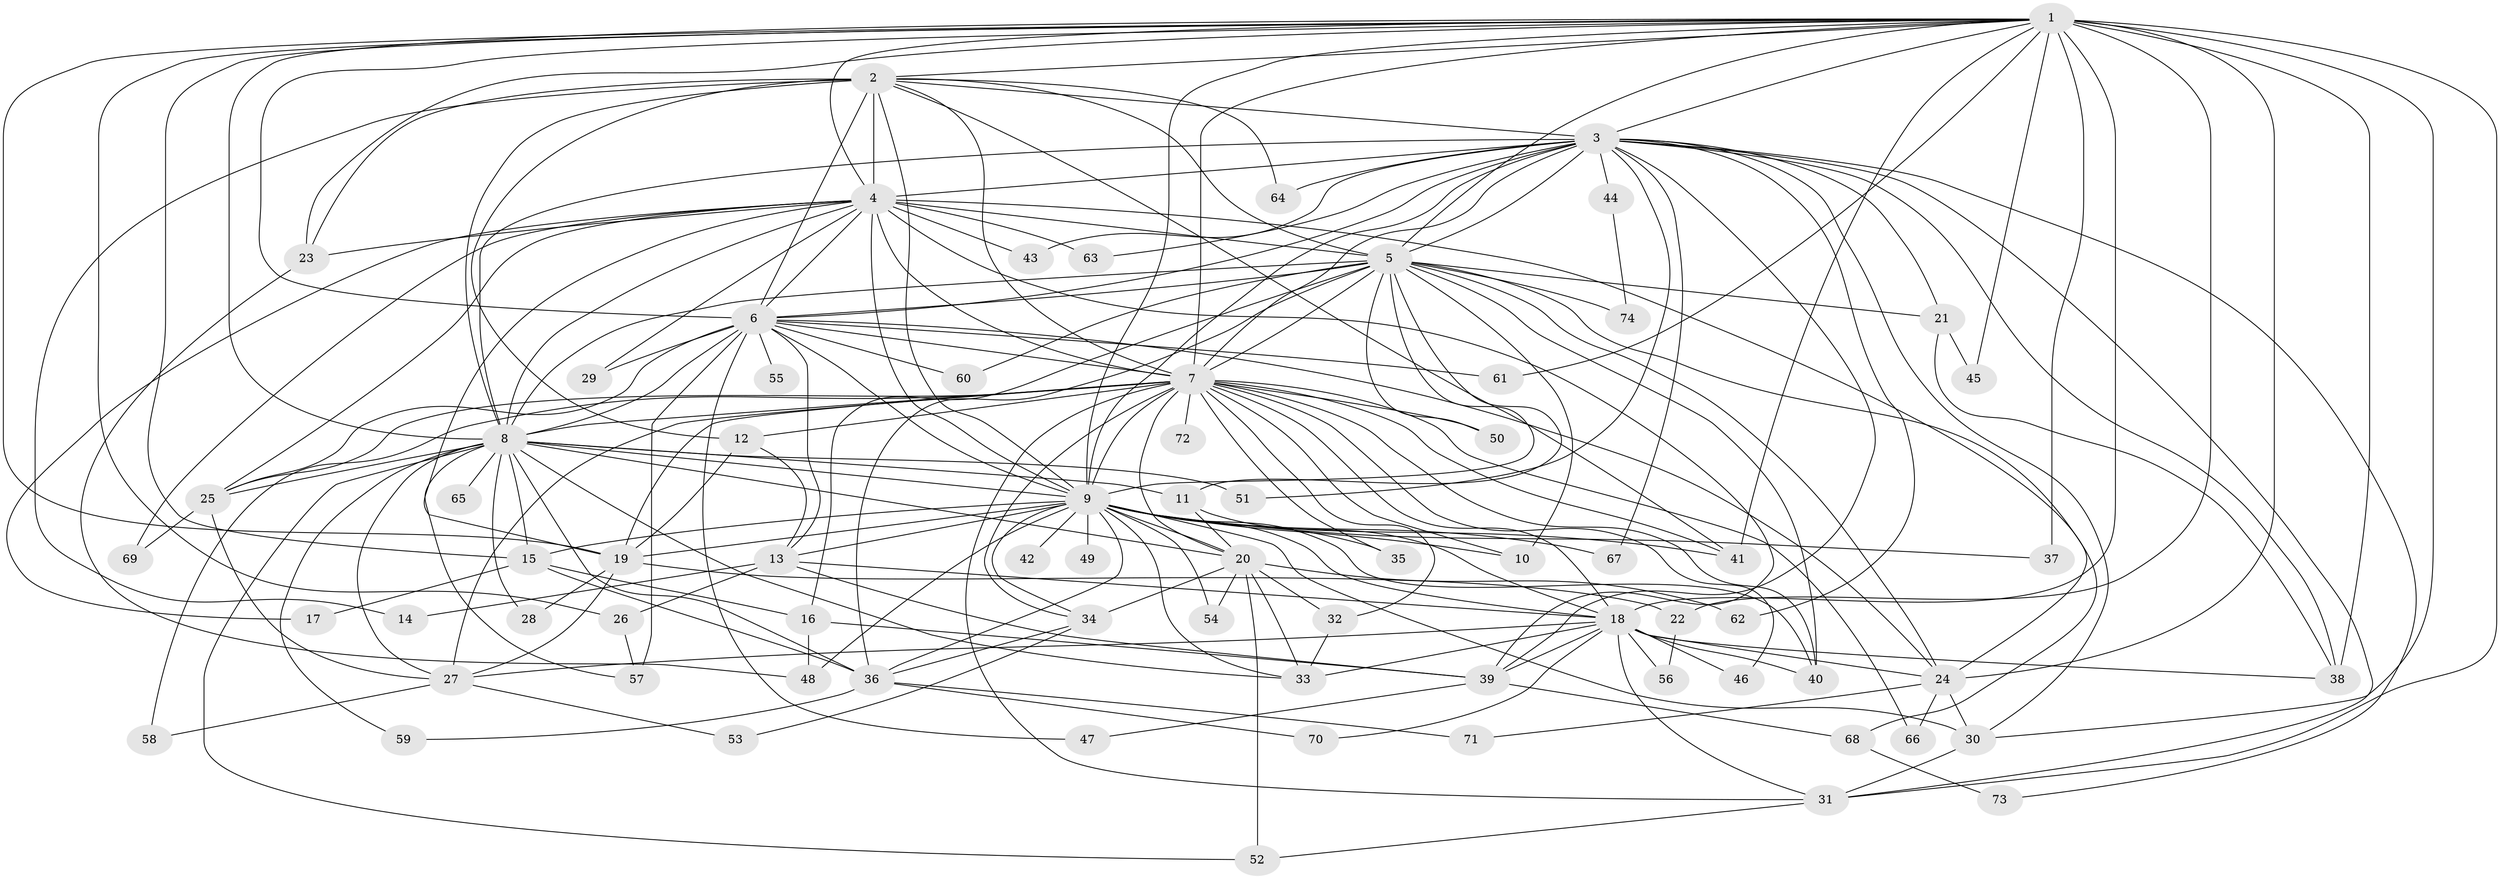 // original degree distribution, {37: 0.006802721088435374, 16: 0.006802721088435374, 19: 0.006802721088435374, 26: 0.006802721088435374, 24: 0.006802721088435374, 23: 0.006802721088435374, 21: 0.006802721088435374, 32: 0.006802721088435374, 25: 0.006802721088435374, 30: 0.006802721088435374, 4: 0.08843537414965986, 2: 0.5306122448979592, 5: 0.04081632653061224, 3: 0.22448979591836735, 7: 0.02040816326530612, 6: 0.02040816326530612, 9: 0.006802721088435374}
// Generated by graph-tools (version 1.1) at 2025/35/03/09/25 02:35:13]
// undirected, 74 vertices, 204 edges
graph export_dot {
graph [start="1"]
  node [color=gray90,style=filled];
  1;
  2;
  3;
  4;
  5;
  6;
  7;
  8;
  9;
  10;
  11;
  12;
  13;
  14;
  15;
  16;
  17;
  18;
  19;
  20;
  21;
  22;
  23;
  24;
  25;
  26;
  27;
  28;
  29;
  30;
  31;
  32;
  33;
  34;
  35;
  36;
  37;
  38;
  39;
  40;
  41;
  42;
  43;
  44;
  45;
  46;
  47;
  48;
  49;
  50;
  51;
  52;
  53;
  54;
  55;
  56;
  57;
  58;
  59;
  60;
  61;
  62;
  63;
  64;
  65;
  66;
  67;
  68;
  69;
  70;
  71;
  72;
  73;
  74;
  1 -- 2 [weight=2.0];
  1 -- 3 [weight=2.0];
  1 -- 4 [weight=2.0];
  1 -- 5 [weight=2.0];
  1 -- 6 [weight=2.0];
  1 -- 7 [weight=3.0];
  1 -- 8 [weight=2.0];
  1 -- 9 [weight=3.0];
  1 -- 15 [weight=1.0];
  1 -- 18 [weight=16.0];
  1 -- 19 [weight=2.0];
  1 -- 22 [weight=3.0];
  1 -- 23 [weight=1.0];
  1 -- 24 [weight=1.0];
  1 -- 26 [weight=1.0];
  1 -- 30 [weight=1.0];
  1 -- 31 [weight=1.0];
  1 -- 37 [weight=2.0];
  1 -- 38 [weight=1.0];
  1 -- 41 [weight=1.0];
  1 -- 45 [weight=1.0];
  1 -- 61 [weight=1.0];
  2 -- 3 [weight=1.0];
  2 -- 4 [weight=3.0];
  2 -- 5 [weight=1.0];
  2 -- 6 [weight=2.0];
  2 -- 7 [weight=2.0];
  2 -- 8 [weight=2.0];
  2 -- 9 [weight=1.0];
  2 -- 12 [weight=1.0];
  2 -- 14 [weight=1.0];
  2 -- 23 [weight=1.0];
  2 -- 41 [weight=1.0];
  2 -- 64 [weight=1.0];
  3 -- 4 [weight=2.0];
  3 -- 5 [weight=1.0];
  3 -- 6 [weight=1.0];
  3 -- 7 [weight=2.0];
  3 -- 8 [weight=2.0];
  3 -- 9 [weight=1.0];
  3 -- 21 [weight=1.0];
  3 -- 30 [weight=1.0];
  3 -- 31 [weight=1.0];
  3 -- 38 [weight=2.0];
  3 -- 39 [weight=1.0];
  3 -- 43 [weight=1.0];
  3 -- 44 [weight=1.0];
  3 -- 51 [weight=1.0];
  3 -- 62 [weight=1.0];
  3 -- 63 [weight=1.0];
  3 -- 64 [weight=1.0];
  3 -- 67 [weight=1.0];
  3 -- 73 [weight=1.0];
  4 -- 5 [weight=3.0];
  4 -- 6 [weight=1.0];
  4 -- 7 [weight=1.0];
  4 -- 8 [weight=2.0];
  4 -- 9 [weight=1.0];
  4 -- 17 [weight=1.0];
  4 -- 19 [weight=1.0];
  4 -- 23 [weight=1.0];
  4 -- 24 [weight=1.0];
  4 -- 25 [weight=1.0];
  4 -- 29 [weight=1.0];
  4 -- 39 [weight=1.0];
  4 -- 43 [weight=1.0];
  4 -- 63 [weight=1.0];
  4 -- 69 [weight=1.0];
  5 -- 6 [weight=1.0];
  5 -- 7 [weight=1.0];
  5 -- 8 [weight=1.0];
  5 -- 9 [weight=1.0];
  5 -- 10 [weight=2.0];
  5 -- 11 [weight=1.0];
  5 -- 16 [weight=1.0];
  5 -- 21 [weight=1.0];
  5 -- 24 [weight=1.0];
  5 -- 36 [weight=1.0];
  5 -- 40 [weight=1.0];
  5 -- 50 [weight=1.0];
  5 -- 60 [weight=1.0];
  5 -- 68 [weight=1.0];
  5 -- 74 [weight=1.0];
  6 -- 7 [weight=1.0];
  6 -- 8 [weight=1.0];
  6 -- 9 [weight=1.0];
  6 -- 13 [weight=1.0];
  6 -- 24 [weight=1.0];
  6 -- 25 [weight=1.0];
  6 -- 29 [weight=1.0];
  6 -- 47 [weight=1.0];
  6 -- 55 [weight=1.0];
  6 -- 57 [weight=2.0];
  6 -- 60 [weight=1.0];
  6 -- 61 [weight=1.0];
  7 -- 8 [weight=1.0];
  7 -- 9 [weight=1.0];
  7 -- 10 [weight=1.0];
  7 -- 12 [weight=1.0];
  7 -- 18 [weight=2.0];
  7 -- 19 [weight=1.0];
  7 -- 20 [weight=2.0];
  7 -- 25 [weight=1.0];
  7 -- 27 [weight=1.0];
  7 -- 31 [weight=1.0];
  7 -- 32 [weight=1.0];
  7 -- 34 [weight=1.0];
  7 -- 35 [weight=1.0];
  7 -- 40 [weight=1.0];
  7 -- 41 [weight=1.0];
  7 -- 46 [weight=1.0];
  7 -- 50 [weight=1.0];
  7 -- 58 [weight=1.0];
  7 -- 66 [weight=1.0];
  7 -- 72 [weight=1.0];
  8 -- 9 [weight=1.0];
  8 -- 11 [weight=1.0];
  8 -- 15 [weight=1.0];
  8 -- 20 [weight=1.0];
  8 -- 25 [weight=1.0];
  8 -- 27 [weight=1.0];
  8 -- 28 [weight=1.0];
  8 -- 33 [weight=1.0];
  8 -- 36 [weight=1.0];
  8 -- 51 [weight=1.0];
  8 -- 52 [weight=1.0];
  8 -- 57 [weight=1.0];
  8 -- 59 [weight=1.0];
  8 -- 65 [weight=1.0];
  9 -- 10 [weight=1.0];
  9 -- 13 [weight=1.0];
  9 -- 15 [weight=1.0];
  9 -- 18 [weight=1.0];
  9 -- 19 [weight=1.0];
  9 -- 20 [weight=1.0];
  9 -- 30 [weight=1.0];
  9 -- 33 [weight=1.0];
  9 -- 34 [weight=1.0];
  9 -- 35 [weight=1.0];
  9 -- 36 [weight=1.0];
  9 -- 37 [weight=1.0];
  9 -- 40 [weight=1.0];
  9 -- 41 [weight=1.0];
  9 -- 42 [weight=1.0];
  9 -- 48 [weight=1.0];
  9 -- 49 [weight=1.0];
  9 -- 54 [weight=1.0];
  9 -- 67 [weight=1.0];
  11 -- 18 [weight=1.0];
  11 -- 20 [weight=1.0];
  12 -- 13 [weight=1.0];
  12 -- 19 [weight=1.0];
  13 -- 14 [weight=1.0];
  13 -- 18 [weight=1.0];
  13 -- 26 [weight=1.0];
  13 -- 39 [weight=1.0];
  15 -- 16 [weight=1.0];
  15 -- 17 [weight=1.0];
  15 -- 36 [weight=1.0];
  16 -- 39 [weight=1.0];
  16 -- 48 [weight=1.0];
  18 -- 24 [weight=2.0];
  18 -- 27 [weight=1.0];
  18 -- 31 [weight=1.0];
  18 -- 33 [weight=1.0];
  18 -- 38 [weight=1.0];
  18 -- 39 [weight=1.0];
  18 -- 40 [weight=2.0];
  18 -- 46 [weight=1.0];
  18 -- 56 [weight=1.0];
  18 -- 70 [weight=1.0];
  19 -- 22 [weight=1.0];
  19 -- 27 [weight=1.0];
  19 -- 28 [weight=1.0];
  20 -- 32 [weight=1.0];
  20 -- 33 [weight=1.0];
  20 -- 34 [weight=1.0];
  20 -- 52 [weight=1.0];
  20 -- 54 [weight=1.0];
  20 -- 62 [weight=1.0];
  21 -- 38 [weight=1.0];
  21 -- 45 [weight=1.0];
  22 -- 56 [weight=1.0];
  23 -- 48 [weight=1.0];
  24 -- 30 [weight=1.0];
  24 -- 66 [weight=1.0];
  24 -- 71 [weight=1.0];
  25 -- 27 [weight=1.0];
  25 -- 69 [weight=1.0];
  26 -- 57 [weight=1.0];
  27 -- 53 [weight=1.0];
  27 -- 58 [weight=1.0];
  30 -- 31 [weight=1.0];
  31 -- 52 [weight=1.0];
  32 -- 33 [weight=1.0];
  34 -- 36 [weight=1.0];
  34 -- 53 [weight=1.0];
  36 -- 59 [weight=1.0];
  36 -- 70 [weight=1.0];
  36 -- 71 [weight=1.0];
  39 -- 47 [weight=1.0];
  39 -- 68 [weight=1.0];
  44 -- 74 [weight=1.0];
  68 -- 73 [weight=1.0];
}
